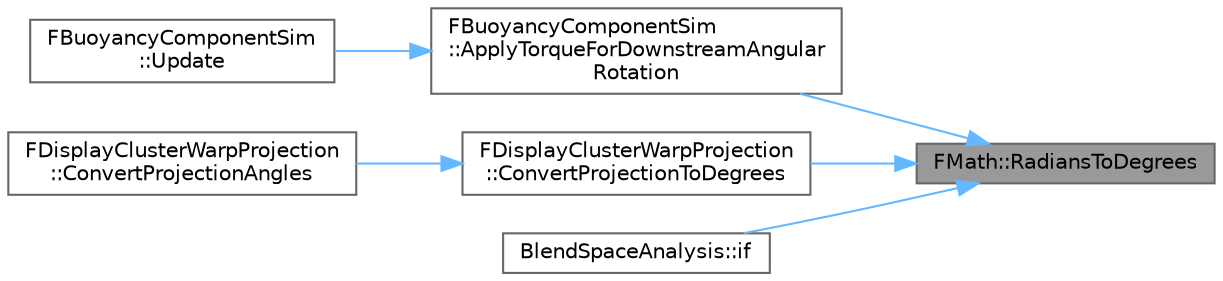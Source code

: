digraph "FMath::RadiansToDegrees"
{
 // INTERACTIVE_SVG=YES
 // LATEX_PDF_SIZE
  bgcolor="transparent";
  edge [fontname=Helvetica,fontsize=10,labelfontname=Helvetica,labelfontsize=10];
  node [fontname=Helvetica,fontsize=10,shape=box,height=0.2,width=0.4];
  rankdir="RL";
  Node1 [id="Node000001",label="FMath::RadiansToDegrees",height=0.2,width=0.4,color="gray40", fillcolor="grey60", style="filled", fontcolor="black",tooltip="Converts radians to degrees."];
  Node1 -> Node2 [id="edge1_Node000001_Node000002",dir="back",color="steelblue1",style="solid",tooltip=" "];
  Node2 [id="Node000002",label="FBuoyancyComponentSim\l::ApplyTorqueForDownstreamAngular\lRotation",height=0.2,width=0.4,color="grey40", fillcolor="white", style="filled",URL="$d3/d86/classFBuoyancyComponentSim.html#af9b2d54c1e533a4799a91f924b101c63",tooltip=" "];
  Node2 -> Node3 [id="edge2_Node000002_Node000003",dir="back",color="steelblue1",style="solid",tooltip=" "];
  Node3 [id="Node000003",label="FBuoyancyComponentSim\l::Update",height=0.2,width=0.4,color="grey40", fillcolor="white", style="filled",URL="$d3/d86/classFBuoyancyComponentSim.html#a1aff1e17c06b8921ae11c5ce0a371952",tooltip=" "];
  Node1 -> Node4 [id="edge3_Node000001_Node000004",dir="back",color="steelblue1",style="solid",tooltip=" "];
  Node4 [id="Node000004",label="FDisplayClusterWarpProjection\l::ConvertProjectionToDegrees",height=0.2,width=0.4,color="grey40", fillcolor="white", style="filled",URL="$dd/da5/structFDisplayClusterWarpProjection.html#a375ac32f70dbc8236109e554e10803ef",tooltip=" "];
  Node4 -> Node5 [id="edge4_Node000004_Node000005",dir="back",color="steelblue1",style="solid",tooltip=" "];
  Node5 [id="Node000005",label="FDisplayClusterWarpProjection\l::ConvertProjectionAngles",height=0.2,width=0.4,color="grey40", fillcolor="white", style="filled",URL="$dd/da5/structFDisplayClusterWarpProjection.html#ac6dc431e50610c8d32f86e9dca67c414",tooltip=" "];
  Node1 -> Node6 [id="edge5_Node000001_Node000006",dir="back",color="steelblue1",style="solid",tooltip=" "];
  Node6 [id="Node000006",label="BlendSpaceAnalysis::if",height=0.2,width=0.4,color="grey40", fillcolor="white", style="filled",URL="$d6/d26/namespaceBlendSpaceAnalysis.html#ad0b0987f9226e4c7f9299a54296c90a0",tooltip=" "];
}
